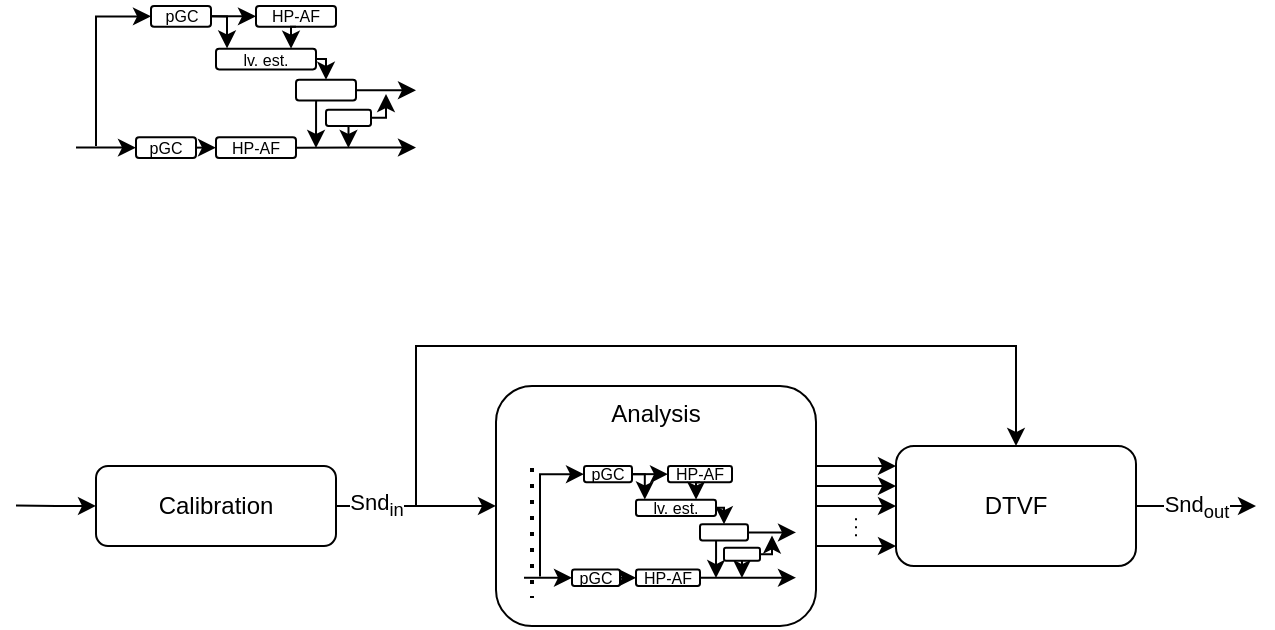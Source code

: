 <mxfile version="24.2.8" type="github">
  <diagram name="Seite-1" id="CzBj8h5oJ6Yu-khFd_B0">
    <mxGraphModel dx="1147" dy="565" grid="1" gridSize="10" guides="1" tooltips="1" connect="1" arrows="1" fold="1" page="1" pageScale="1" pageWidth="827" pageHeight="1169" math="0" shadow="0">
      <root>
        <mxCell id="0" />
        <mxCell id="1" parent="0" />
        <mxCell id="G8FxuZJUO-ShumowUQQT-36" value="Analysis" style="rounded=1;whiteSpace=wrap;html=1;verticalAlign=top;" vertex="1" parent="1">
          <mxGeometry x="320" y="319.98" width="160" height="120" as="geometry" />
        </mxCell>
        <mxCell id="G8FxuZJUO-ShumowUQQT-39" value="Snd&lt;sub&gt;in&lt;/sub&gt;" style="edgeStyle=orthogonalEdgeStyle;rounded=0;orthogonalLoop=1;jettySize=auto;html=1;exitX=1;exitY=0.5;exitDx=0;exitDy=0;entryX=0;entryY=0.5;entryDx=0;entryDy=0;" edge="1" parent="1" source="G8FxuZJUO-ShumowUQQT-37" target="G8FxuZJUO-ShumowUQQT-36">
          <mxGeometry x="-0.5" relative="1" as="geometry">
            <mxPoint as="offset" />
          </mxGeometry>
        </mxCell>
        <mxCell id="G8FxuZJUO-ShumowUQQT-102" style="edgeStyle=orthogonalEdgeStyle;rounded=0;orthogonalLoop=1;jettySize=auto;html=1;exitX=0;exitY=0.5;exitDx=0;exitDy=0;startArrow=classic;startFill=1;endArrow=none;endFill=0;" edge="1" parent="1" source="G8FxuZJUO-ShumowUQQT-37">
          <mxGeometry relative="1" as="geometry">
            <mxPoint x="80" y="379.8" as="targetPoint" />
          </mxGeometry>
        </mxCell>
        <mxCell id="G8FxuZJUO-ShumowUQQT-37" value="Calibration" style="rounded=1;whiteSpace=wrap;html=1;" vertex="1" parent="1">
          <mxGeometry x="120" y="359.98" width="120" height="40" as="geometry" />
        </mxCell>
        <mxCell id="G8FxuZJUO-ShumowUQQT-41" style="edgeStyle=orthogonalEdgeStyle;rounded=0;orthogonalLoop=1;jettySize=auto;html=1;exitX=0.5;exitY=1;exitDx=0;exitDy=0;" edge="1" parent="1" source="G8FxuZJUO-ShumowUQQT-37" target="G8FxuZJUO-ShumowUQQT-37">
          <mxGeometry relative="1" as="geometry" />
        </mxCell>
        <mxCell id="G8FxuZJUO-ShumowUQQT-63" value="" style="group" vertex="1" connectable="0" parent="1">
          <mxGeometry x="110" y="130" width="170" height="76" as="geometry" />
        </mxCell>
        <mxCell id="G8FxuZJUO-ShumowUQQT-6" style="edgeStyle=orthogonalEdgeStyle;rounded=0;orthogonalLoop=1;jettySize=auto;html=1;exitX=1;exitY=0.5;exitDx=0;exitDy=0;entryX=0;entryY=0.5;entryDx=0;entryDy=0;" edge="1" parent="G8FxuZJUO-ShumowUQQT-63" source="eM5wNJ08_n96QvEuZVOX-3" target="eM5wNJ08_n96QvEuZVOX-4">
          <mxGeometry relative="1" as="geometry" />
        </mxCell>
        <mxCell id="G8FxuZJUO-ShumowUQQT-19" style="edgeStyle=orthogonalEdgeStyle;rounded=0;orthogonalLoop=1;jettySize=auto;html=1;exitX=0;exitY=0.5;exitDx=0;exitDy=0;startArrow=classic;startFill=1;endArrow=none;endFill=0;" edge="1" parent="G8FxuZJUO-ShumowUQQT-63" source="eM5wNJ08_n96QvEuZVOX-3">
          <mxGeometry relative="1" as="geometry">
            <mxPoint x="10" y="70" as="targetPoint" />
            <mxPoint x="37.5" y="11.185" as="sourcePoint" />
            <Array as="points">
              <mxPoint x="10" y="5" />
            </Array>
          </mxGeometry>
        </mxCell>
        <mxCell id="eM5wNJ08_n96QvEuZVOX-3" value="pGC" style="rounded=1;whiteSpace=wrap;html=1;fontSize=8;" parent="G8FxuZJUO-ShumowUQQT-63" vertex="1">
          <mxGeometry x="37.5" width="30" height="10.37" as="geometry" />
        </mxCell>
        <mxCell id="eM5wNJ08_n96QvEuZVOX-4" value="HP-AF" style="rounded=1;whiteSpace=wrap;html=1;fontSize=8;" parent="G8FxuZJUO-ShumowUQQT-63" vertex="1">
          <mxGeometry x="90" width="40" height="10.37" as="geometry" />
        </mxCell>
        <mxCell id="G8FxuZJUO-ShumowUQQT-53" style="edgeStyle=orthogonalEdgeStyle;rounded=0;orthogonalLoop=1;jettySize=auto;html=1;exitX=1;exitY=0.5;exitDx=0;exitDy=0;entryX=0.5;entryY=0;entryDx=0;entryDy=0;" edge="1" parent="G8FxuZJUO-ShumowUQQT-63" source="eM5wNJ08_n96QvEuZVOX-7" target="eM5wNJ08_n96QvEuZVOX-8">
          <mxGeometry relative="1" as="geometry" />
        </mxCell>
        <mxCell id="eM5wNJ08_n96QvEuZVOX-7" value="lv. est." style="rounded=1;whiteSpace=wrap;html=1;fontSize=8;" parent="G8FxuZJUO-ShumowUQQT-63" vertex="1">
          <mxGeometry x="70" y="21.33" width="50" height="10.37" as="geometry" />
        </mxCell>
        <mxCell id="G8FxuZJUO-ShumowUQQT-54" style="edgeStyle=orthogonalEdgeStyle;rounded=0;orthogonalLoop=1;jettySize=auto;html=1;exitX=1;exitY=0.5;exitDx=0;exitDy=0;" edge="1" parent="G8FxuZJUO-ShumowUQQT-63" source="eM5wNJ08_n96QvEuZVOX-8">
          <mxGeometry relative="1" as="geometry">
            <mxPoint x="170" y="42.125" as="targetPoint" />
          </mxGeometry>
        </mxCell>
        <mxCell id="G8FxuZJUO-ShumowUQQT-56" style="edgeStyle=orthogonalEdgeStyle;rounded=0;orthogonalLoop=1;jettySize=auto;html=1;exitX=0.335;exitY=1.02;exitDx=0;exitDy=0;exitPerimeter=0;" edge="1" parent="G8FxuZJUO-ShumowUQQT-63" source="eM5wNJ08_n96QvEuZVOX-8">
          <mxGeometry relative="1" as="geometry">
            <mxPoint x="120" y="71" as="targetPoint" />
            <mxPoint x="117.5" y="48.259" as="sourcePoint" />
          </mxGeometry>
        </mxCell>
        <mxCell id="eM5wNJ08_n96QvEuZVOX-8" value="" style="rounded=1;whiteSpace=wrap;html=1;" parent="G8FxuZJUO-ShumowUQQT-63" vertex="1">
          <mxGeometry x="110" y="36.889" width="30" height="10.37" as="geometry" />
        </mxCell>
        <mxCell id="G8FxuZJUO-ShumowUQQT-14" style="edgeStyle=orthogonalEdgeStyle;rounded=0;orthogonalLoop=1;jettySize=auto;html=1;exitX=1;exitY=0.5;exitDx=0;exitDy=0;entryX=0;entryY=0.5;entryDx=0;entryDy=0;" edge="1" parent="G8FxuZJUO-ShumowUQQT-63" source="eM5wNJ08_n96QvEuZVOX-11" target="eM5wNJ08_n96QvEuZVOX-12">
          <mxGeometry relative="1" as="geometry" />
        </mxCell>
        <mxCell id="G8FxuZJUO-ShumowUQQT-15" style="edgeStyle=orthogonalEdgeStyle;rounded=0;orthogonalLoop=1;jettySize=auto;html=1;exitX=0;exitY=0.5;exitDx=0;exitDy=0;endArrow=none;endFill=0;startArrow=classic;startFill=1;entryX=1;entryY=0.5;entryDx=0;entryDy=0;" edge="1" parent="G8FxuZJUO-ShumowUQQT-63" source="eM5wNJ08_n96QvEuZVOX-11">
          <mxGeometry relative="1" as="geometry">
            <mxPoint y="71.185" as="targetPoint" />
          </mxGeometry>
        </mxCell>
        <mxCell id="eM5wNJ08_n96QvEuZVOX-11" value="&lt;div style=&quot;font-size: 8px;&quot;&gt;pGC&lt;/div&gt;" style="rounded=1;whiteSpace=wrap;html=1;fontSize=8;" parent="G8FxuZJUO-ShumowUQQT-63" vertex="1">
          <mxGeometry x="30" y="65.63" width="30" height="10.37" as="geometry" />
        </mxCell>
        <mxCell id="G8FxuZJUO-ShumowUQQT-59" style="edgeStyle=orthogonalEdgeStyle;rounded=0;orthogonalLoop=1;jettySize=auto;html=1;exitX=1;exitY=0.5;exitDx=0;exitDy=0;" edge="1" parent="G8FxuZJUO-ShumowUQQT-63" source="eM5wNJ08_n96QvEuZVOX-12">
          <mxGeometry relative="1" as="geometry">
            <mxPoint x="170" y="70.767" as="targetPoint" />
          </mxGeometry>
        </mxCell>
        <mxCell id="eM5wNJ08_n96QvEuZVOX-12" value="&lt;div style=&quot;font-size: 8px;&quot;&gt;HP-AF&lt;/div&gt;" style="rounded=1;whiteSpace=wrap;html=1;fontSize=8;" parent="G8FxuZJUO-ShumowUQQT-63" vertex="1">
          <mxGeometry x="70" y="65.63" width="40" height="10.37" as="geometry" />
        </mxCell>
        <mxCell id="G8FxuZJUO-ShumowUQQT-55" style="edgeStyle=orthogonalEdgeStyle;rounded=0;orthogonalLoop=1;jettySize=auto;html=1;exitX=1;exitY=0.5;exitDx=0;exitDy=0;endArrow=classic;endFill=1;" edge="1" parent="G8FxuZJUO-ShumowUQQT-63" source="G8FxuZJUO-ShumowUQQT-23">
          <mxGeometry relative="1" as="geometry">
            <mxPoint x="152.5" y="61.925" as="sourcePoint" />
            <mxPoint x="155" y="44" as="targetPoint" />
            <Array as="points">
              <mxPoint x="155" y="56" />
            </Array>
          </mxGeometry>
        </mxCell>
        <mxCell id="G8FxuZJUO-ShumowUQQT-58" style="edgeStyle=orthogonalEdgeStyle;rounded=0;orthogonalLoop=1;jettySize=auto;html=1;exitX=0.5;exitY=1;exitDx=0;exitDy=0;" edge="1" parent="G8FxuZJUO-ShumowUQQT-63" source="G8FxuZJUO-ShumowUQQT-23">
          <mxGeometry relative="1" as="geometry">
            <mxPoint x="136.217" y="71" as="targetPoint" />
            <mxPoint x="136.25" y="63" as="sourcePoint" />
          </mxGeometry>
        </mxCell>
        <mxCell id="G8FxuZJUO-ShumowUQQT-23" value="" style="rounded=1;whiteSpace=wrap;html=1;" vertex="1" parent="G8FxuZJUO-ShumowUQQT-63">
          <mxGeometry x="125" y="51.85" width="22.5" height="8.15" as="geometry" />
        </mxCell>
        <mxCell id="G8FxuZJUO-ShumowUQQT-29" style="rounded=0;orthogonalLoop=1;jettySize=auto;html=1;exitX=0;exitY=1;exitDx=0;exitDy=0;entryX=1;entryY=0;entryDx=0;entryDy=0;endArrow=none;endFill=0;" edge="1" parent="G8FxuZJUO-ShumowUQQT-63">
          <mxGeometry relative="1" as="geometry">
            <mxPoint x="145.19" y="40.588" as="sourcePoint" />
            <mxPoint x="146.106" y="39.671" as="targetPoint" />
          </mxGeometry>
        </mxCell>
        <mxCell id="G8FxuZJUO-ShumowUQQT-30" style="rounded=0;orthogonalLoop=1;jettySize=auto;html=1;exitX=0;exitY=0;exitDx=0;exitDy=0;entryX=1;entryY=1;entryDx=0;entryDy=0;endArrow=none;endFill=0;" edge="1" parent="G8FxuZJUO-ShumowUQQT-63">
          <mxGeometry relative="1" as="geometry">
            <mxPoint x="145.19" y="39.671" as="sourcePoint" />
            <mxPoint x="146.106" y="40.588" as="targetPoint" />
          </mxGeometry>
        </mxCell>
        <mxCell id="G8FxuZJUO-ShumowUQQT-49" style="edgeStyle=orthogonalEdgeStyle;rounded=0;orthogonalLoop=1;jettySize=auto;html=1;exitX=0.5;exitY=1;exitDx=0;exitDy=0;entryX=0.75;entryY=0;entryDx=0;entryDy=0;" edge="1" parent="G8FxuZJUO-ShumowUQQT-63" source="eM5wNJ08_n96QvEuZVOX-4" target="eM5wNJ08_n96QvEuZVOX-7">
          <mxGeometry relative="1" as="geometry" />
        </mxCell>
        <mxCell id="G8FxuZJUO-ShumowUQQT-51" value="" style="endArrow=classic;html=1;rounded=0;exitX=1;exitY=0.5;exitDx=0;exitDy=0;edgeStyle=orthogonalEdgeStyle;entryX=0.11;entryY=-0.013;entryDx=0;entryDy=0;entryPerimeter=0;" edge="1" parent="G8FxuZJUO-ShumowUQQT-63" source="eM5wNJ08_n96QvEuZVOX-3" target="eM5wNJ08_n96QvEuZVOX-7">
          <mxGeometry width="50" height="50" relative="1" as="geometry">
            <mxPoint x="50" y="50" as="sourcePoint" />
            <mxPoint x="80" y="20" as="targetPoint" />
          </mxGeometry>
        </mxCell>
        <mxCell id="G8FxuZJUO-ShumowUQQT-64" value="" style="group" vertex="1" connectable="0" parent="1">
          <mxGeometry x="334" y="359.98" width="136" height="60" as="geometry" />
        </mxCell>
        <mxCell id="G8FxuZJUO-ShumowUQQT-65" style="edgeStyle=orthogonalEdgeStyle;rounded=0;orthogonalLoop=1;jettySize=auto;html=1;exitX=1;exitY=0.5;exitDx=0;exitDy=0;entryX=0;entryY=0.5;entryDx=0;entryDy=0;" edge="1" parent="G8FxuZJUO-ShumowUQQT-64" source="G8FxuZJUO-ShumowUQQT-67" target="G8FxuZJUO-ShumowUQQT-68">
          <mxGeometry relative="1" as="geometry" />
        </mxCell>
        <mxCell id="G8FxuZJUO-ShumowUQQT-66" style="edgeStyle=orthogonalEdgeStyle;rounded=0;orthogonalLoop=1;jettySize=auto;html=1;exitX=0;exitY=0.5;exitDx=0;exitDy=0;startArrow=classic;startFill=1;endArrow=none;endFill=0;" edge="1" parent="G8FxuZJUO-ShumowUQQT-64" source="G8FxuZJUO-ShumowUQQT-67">
          <mxGeometry relative="1" as="geometry">
            <mxPoint x="8" y="55.263" as="targetPoint" />
            <mxPoint x="30" y="8.83" as="sourcePoint" />
            <Array as="points">
              <mxPoint x="8" y="3.947" />
            </Array>
          </mxGeometry>
        </mxCell>
        <mxCell id="G8FxuZJUO-ShumowUQQT-67" value="pGC" style="rounded=1;whiteSpace=wrap;html=1;fontSize=8;" vertex="1" parent="G8FxuZJUO-ShumowUQQT-64">
          <mxGeometry x="30" width="24" height="8.187" as="geometry" />
        </mxCell>
        <mxCell id="G8FxuZJUO-ShumowUQQT-68" value="HP-AF" style="rounded=1;whiteSpace=wrap;html=1;fontSize=8;" vertex="1" parent="G8FxuZJUO-ShumowUQQT-64">
          <mxGeometry x="72" width="32" height="8.187" as="geometry" />
        </mxCell>
        <mxCell id="G8FxuZJUO-ShumowUQQT-69" style="edgeStyle=orthogonalEdgeStyle;rounded=0;orthogonalLoop=1;jettySize=auto;html=1;exitX=1;exitY=0.5;exitDx=0;exitDy=0;entryX=0.5;entryY=0;entryDx=0;entryDy=0;" edge="1" parent="G8FxuZJUO-ShumowUQQT-64" source="G8FxuZJUO-ShumowUQQT-70" target="G8FxuZJUO-ShumowUQQT-73">
          <mxGeometry relative="1" as="geometry" />
        </mxCell>
        <mxCell id="G8FxuZJUO-ShumowUQQT-70" value="lv. est." style="rounded=1;whiteSpace=wrap;html=1;fontSize=8;" vertex="1" parent="G8FxuZJUO-ShumowUQQT-64">
          <mxGeometry x="56" y="16.839" width="40" height="8.187" as="geometry" />
        </mxCell>
        <mxCell id="G8FxuZJUO-ShumowUQQT-71" style="edgeStyle=orthogonalEdgeStyle;rounded=0;orthogonalLoop=1;jettySize=auto;html=1;exitX=1;exitY=0.5;exitDx=0;exitDy=0;" edge="1" parent="G8FxuZJUO-ShumowUQQT-64" source="G8FxuZJUO-ShumowUQQT-73">
          <mxGeometry relative="1" as="geometry">
            <mxPoint x="136" y="33.257" as="targetPoint" />
          </mxGeometry>
        </mxCell>
        <mxCell id="G8FxuZJUO-ShumowUQQT-72" style="edgeStyle=orthogonalEdgeStyle;rounded=0;orthogonalLoop=1;jettySize=auto;html=1;exitX=0.335;exitY=1.02;exitDx=0;exitDy=0;exitPerimeter=0;" edge="1" parent="G8FxuZJUO-ShumowUQQT-64" source="G8FxuZJUO-ShumowUQQT-73">
          <mxGeometry relative="1" as="geometry">
            <mxPoint x="96" y="56.053" as="targetPoint" />
            <mxPoint x="94" y="38.099" as="sourcePoint" />
          </mxGeometry>
        </mxCell>
        <mxCell id="G8FxuZJUO-ShumowUQQT-73" value="" style="rounded=1;whiteSpace=wrap;html=1;" vertex="1" parent="G8FxuZJUO-ShumowUQQT-64">
          <mxGeometry x="88" y="29.123" width="24" height="8.187" as="geometry" />
        </mxCell>
        <mxCell id="G8FxuZJUO-ShumowUQQT-74" style="edgeStyle=orthogonalEdgeStyle;rounded=0;orthogonalLoop=1;jettySize=auto;html=1;exitX=1;exitY=0.5;exitDx=0;exitDy=0;entryX=0;entryY=0.5;entryDx=0;entryDy=0;" edge="1" parent="G8FxuZJUO-ShumowUQQT-64" source="G8FxuZJUO-ShumowUQQT-76" target="G8FxuZJUO-ShumowUQQT-78">
          <mxGeometry relative="1" as="geometry" />
        </mxCell>
        <mxCell id="G8FxuZJUO-ShumowUQQT-75" style="edgeStyle=orthogonalEdgeStyle;rounded=0;orthogonalLoop=1;jettySize=auto;html=1;exitX=0;exitY=0.5;exitDx=0;exitDy=0;endArrow=none;endFill=0;startArrow=classic;startFill=1;entryX=1;entryY=0.5;entryDx=0;entryDy=0;" edge="1" parent="G8FxuZJUO-ShumowUQQT-64" source="G8FxuZJUO-ShumowUQQT-76">
          <mxGeometry relative="1" as="geometry">
            <mxPoint y="56.199" as="targetPoint" />
          </mxGeometry>
        </mxCell>
        <mxCell id="G8FxuZJUO-ShumowUQQT-76" value="&lt;div style=&quot;font-size: 8px;&quot;&gt;pGC&lt;/div&gt;" style="rounded=1;whiteSpace=wrap;html=1;fontSize=8;" vertex="1" parent="G8FxuZJUO-ShumowUQQT-64">
          <mxGeometry x="24" y="51.813" width="24" height="8.187" as="geometry" />
        </mxCell>
        <mxCell id="G8FxuZJUO-ShumowUQQT-77" style="edgeStyle=orthogonalEdgeStyle;rounded=0;orthogonalLoop=1;jettySize=auto;html=1;exitX=1;exitY=0.5;exitDx=0;exitDy=0;" edge="1" parent="G8FxuZJUO-ShumowUQQT-64" source="G8FxuZJUO-ShumowUQQT-78">
          <mxGeometry relative="1" as="geometry">
            <mxPoint x="136" y="55.869" as="targetPoint" />
          </mxGeometry>
        </mxCell>
        <mxCell id="G8FxuZJUO-ShumowUQQT-78" value="&lt;div style=&quot;font-size: 8px;&quot;&gt;HP-AF&lt;/div&gt;" style="rounded=1;whiteSpace=wrap;html=1;fontSize=8;" vertex="1" parent="G8FxuZJUO-ShumowUQQT-64">
          <mxGeometry x="56" y="51.813" width="32" height="8.187" as="geometry" />
        </mxCell>
        <mxCell id="G8FxuZJUO-ShumowUQQT-79" style="edgeStyle=orthogonalEdgeStyle;rounded=0;orthogonalLoop=1;jettySize=auto;html=1;exitX=1;exitY=0.5;exitDx=0;exitDy=0;endArrow=classic;endFill=1;" edge="1" parent="G8FxuZJUO-ShumowUQQT-64" source="G8FxuZJUO-ShumowUQQT-81">
          <mxGeometry relative="1" as="geometry">
            <mxPoint x="122" y="48.888" as="sourcePoint" />
            <mxPoint x="124" y="34.737" as="targetPoint" />
            <Array as="points">
              <mxPoint x="124" y="44.211" />
            </Array>
          </mxGeometry>
        </mxCell>
        <mxCell id="G8FxuZJUO-ShumowUQQT-80" style="edgeStyle=orthogonalEdgeStyle;rounded=0;orthogonalLoop=1;jettySize=auto;html=1;exitX=0.5;exitY=1;exitDx=0;exitDy=0;" edge="1" parent="G8FxuZJUO-ShumowUQQT-64" source="G8FxuZJUO-ShumowUQQT-81">
          <mxGeometry relative="1" as="geometry">
            <mxPoint x="108.974" y="56.053" as="targetPoint" />
            <mxPoint x="109" y="49.737" as="sourcePoint" />
          </mxGeometry>
        </mxCell>
        <mxCell id="G8FxuZJUO-ShumowUQQT-81" value="" style="rounded=1;whiteSpace=wrap;html=1;" vertex="1" parent="G8FxuZJUO-ShumowUQQT-64">
          <mxGeometry x="100" y="40.934" width="18" height="6.434" as="geometry" />
        </mxCell>
        <mxCell id="G8FxuZJUO-ShumowUQQT-82" style="rounded=0;orthogonalLoop=1;jettySize=auto;html=1;exitX=0;exitY=1;exitDx=0;exitDy=0;entryX=1;entryY=0;entryDx=0;entryDy=0;endArrow=none;endFill=0;" edge="1" parent="G8FxuZJUO-ShumowUQQT-64">
          <mxGeometry relative="1" as="geometry">
            <mxPoint x="116.152" y="32.043" as="sourcePoint" />
            <mxPoint x="116.885" y="31.319" as="targetPoint" />
          </mxGeometry>
        </mxCell>
        <mxCell id="G8FxuZJUO-ShumowUQQT-83" style="rounded=0;orthogonalLoop=1;jettySize=auto;html=1;exitX=0;exitY=0;exitDx=0;exitDy=0;entryX=1;entryY=1;entryDx=0;entryDy=0;endArrow=none;endFill=0;" edge="1" parent="G8FxuZJUO-ShumowUQQT-64">
          <mxGeometry relative="1" as="geometry">
            <mxPoint x="116.152" y="31.319" as="sourcePoint" />
            <mxPoint x="116.885" y="32.043" as="targetPoint" />
          </mxGeometry>
        </mxCell>
        <mxCell id="G8FxuZJUO-ShumowUQQT-84" style="edgeStyle=orthogonalEdgeStyle;rounded=0;orthogonalLoop=1;jettySize=auto;html=1;exitX=0.5;exitY=1;exitDx=0;exitDy=0;entryX=0.75;entryY=0;entryDx=0;entryDy=0;" edge="1" parent="G8FxuZJUO-ShumowUQQT-64" source="G8FxuZJUO-ShumowUQQT-68" target="G8FxuZJUO-ShumowUQQT-70">
          <mxGeometry relative="1" as="geometry" />
        </mxCell>
        <mxCell id="G8FxuZJUO-ShumowUQQT-85" value="" style="endArrow=classic;html=1;rounded=0;exitX=1;exitY=0.5;exitDx=0;exitDy=0;edgeStyle=orthogonalEdgeStyle;entryX=0.11;entryY=-0.013;entryDx=0;entryDy=0;entryPerimeter=0;" edge="1" parent="G8FxuZJUO-ShumowUQQT-64" source="G8FxuZJUO-ShumowUQQT-67" target="G8FxuZJUO-ShumowUQQT-70">
          <mxGeometry width="50" height="50" relative="1" as="geometry">
            <mxPoint x="40" y="39.474" as="sourcePoint" />
            <mxPoint x="64" y="15.789" as="targetPoint" />
          </mxGeometry>
        </mxCell>
        <mxCell id="G8FxuZJUO-ShumowUQQT-86" value="" style="endArrow=none;dashed=1;html=1;dashPattern=1 3;strokeWidth=2;rounded=0;" edge="1" parent="G8FxuZJUO-ShumowUQQT-64">
          <mxGeometry width="50" height="50" relative="1" as="geometry">
            <mxPoint x="4" y="1" as="sourcePoint" />
            <mxPoint x="4" y="66.03" as="targetPoint" />
          </mxGeometry>
        </mxCell>
        <mxCell id="G8FxuZJUO-ShumowUQQT-89" value="Snd&lt;sub&gt;out&lt;/sub&gt;" style="edgeStyle=orthogonalEdgeStyle;rounded=0;orthogonalLoop=1;jettySize=auto;html=1;exitX=1;exitY=0.5;exitDx=0;exitDy=0;" edge="1" parent="1" source="G8FxuZJUO-ShumowUQQT-88">
          <mxGeometry relative="1" as="geometry">
            <mxPoint x="700" y="380" as="targetPoint" />
          </mxGeometry>
        </mxCell>
        <mxCell id="G8FxuZJUO-ShumowUQQT-91" style="edgeStyle=orthogonalEdgeStyle;rounded=0;orthogonalLoop=1;jettySize=auto;html=1;exitX=0.5;exitY=0;exitDx=0;exitDy=0;startArrow=classic;startFill=1;endArrow=none;endFill=0;" edge="1" parent="1" source="G8FxuZJUO-ShumowUQQT-88">
          <mxGeometry relative="1" as="geometry">
            <mxPoint x="280" y="379.98" as="targetPoint" />
            <Array as="points">
              <mxPoint x="580" y="300" />
              <mxPoint x="280" y="300" />
            </Array>
          </mxGeometry>
        </mxCell>
        <mxCell id="G8FxuZJUO-ShumowUQQT-88" value="DTVF" style="rounded=1;whiteSpace=wrap;html=1;verticalAlign=middle;" vertex="1" parent="1">
          <mxGeometry x="520" y="350" width="120" height="60" as="geometry" />
        </mxCell>
        <mxCell id="G8FxuZJUO-ShumowUQQT-94" value="" style="endArrow=classic;html=1;rounded=0;" edge="1" parent="1">
          <mxGeometry width="50" height="50" relative="1" as="geometry">
            <mxPoint x="480" y="359.98" as="sourcePoint" />
            <mxPoint x="520" y="360.05" as="targetPoint" />
          </mxGeometry>
        </mxCell>
        <mxCell id="G8FxuZJUO-ShumowUQQT-95" value="" style="endArrow=classic;html=1;rounded=0;" edge="1" parent="1">
          <mxGeometry width="50" height="50" relative="1" as="geometry">
            <mxPoint x="480" y="369.98" as="sourcePoint" />
            <mxPoint x="520" y="370.05" as="targetPoint" />
          </mxGeometry>
        </mxCell>
        <mxCell id="G8FxuZJUO-ShumowUQQT-96" value="" style="endArrow=classic;html=1;rounded=0;" edge="1" parent="1">
          <mxGeometry width="50" height="50" relative="1" as="geometry">
            <mxPoint x="480" y="379.98" as="sourcePoint" />
            <mxPoint x="520" y="380.05" as="targetPoint" />
          </mxGeometry>
        </mxCell>
        <mxCell id="G8FxuZJUO-ShumowUQQT-98" value="" style="endArrow=classic;html=1;rounded=0;" edge="1" parent="1">
          <mxGeometry width="50" height="50" relative="1" as="geometry">
            <mxPoint x="480" y="399.98" as="sourcePoint" />
            <mxPoint x="520" y="400.05" as="targetPoint" />
          </mxGeometry>
        </mxCell>
        <mxCell id="G8FxuZJUO-ShumowUQQT-101" value="" style="endArrow=none;dashed=1;html=1;dashPattern=1 3;strokeWidth=1;rounded=0;" edge="1" parent="1">
          <mxGeometry width="50" height="50" relative="1" as="geometry">
            <mxPoint x="500" y="395.16" as="sourcePoint" />
            <mxPoint x="500" y="385.16" as="targetPoint" />
          </mxGeometry>
        </mxCell>
      </root>
    </mxGraphModel>
  </diagram>
</mxfile>
